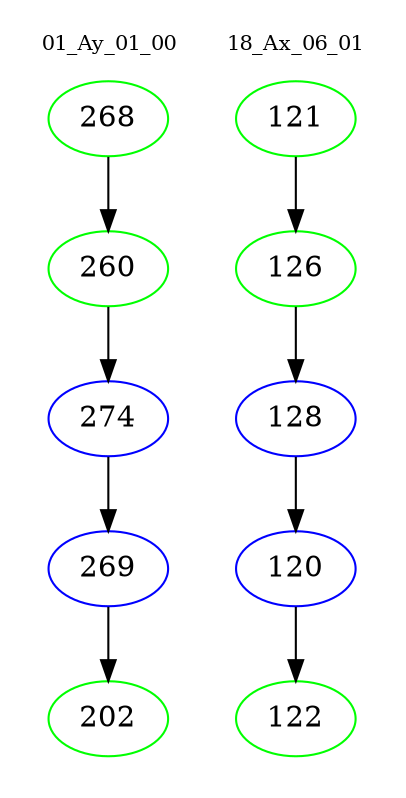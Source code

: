 digraph{
subgraph cluster_0 {
color = white
label = "01_Ay_01_00";
fontsize=10;
T0_268 [label="268", color="green"]
T0_268 -> T0_260 [color="black"]
T0_260 [label="260", color="green"]
T0_260 -> T0_274 [color="black"]
T0_274 [label="274", color="blue"]
T0_274 -> T0_269 [color="black"]
T0_269 [label="269", color="blue"]
T0_269 -> T0_202 [color="black"]
T0_202 [label="202", color="green"]
}
subgraph cluster_1 {
color = white
label = "18_Ax_06_01";
fontsize=10;
T1_121 [label="121", color="green"]
T1_121 -> T1_126 [color="black"]
T1_126 [label="126", color="green"]
T1_126 -> T1_128 [color="black"]
T1_128 [label="128", color="blue"]
T1_128 -> T1_120 [color="black"]
T1_120 [label="120", color="blue"]
T1_120 -> T1_122 [color="black"]
T1_122 [label="122", color="green"]
}
}
